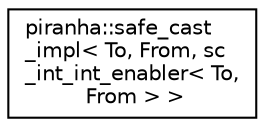digraph "Graphical Class Hierarchy"
{
  edge [fontname="Helvetica",fontsize="10",labelfontname="Helvetica",labelfontsize="10"];
  node [fontname="Helvetica",fontsize="10",shape=record];
  rankdir="LR";
  Node0 [label="piranha::safe_cast\l_impl\< To, From, sc\l_int_int_enabler\< To,\l From \> \>",height=0.2,width=0.4,color="black", fillcolor="white", style="filled",URL="$structpiranha_1_1safe__cast__impl_3_01_to_00_01_from_00_01sc__int__int__enabler_3_01_to_00_01_from_01_4_01_4.html",tooltip="Specialisation of piranha::safe_cast() for C++ integral types. "];
}
